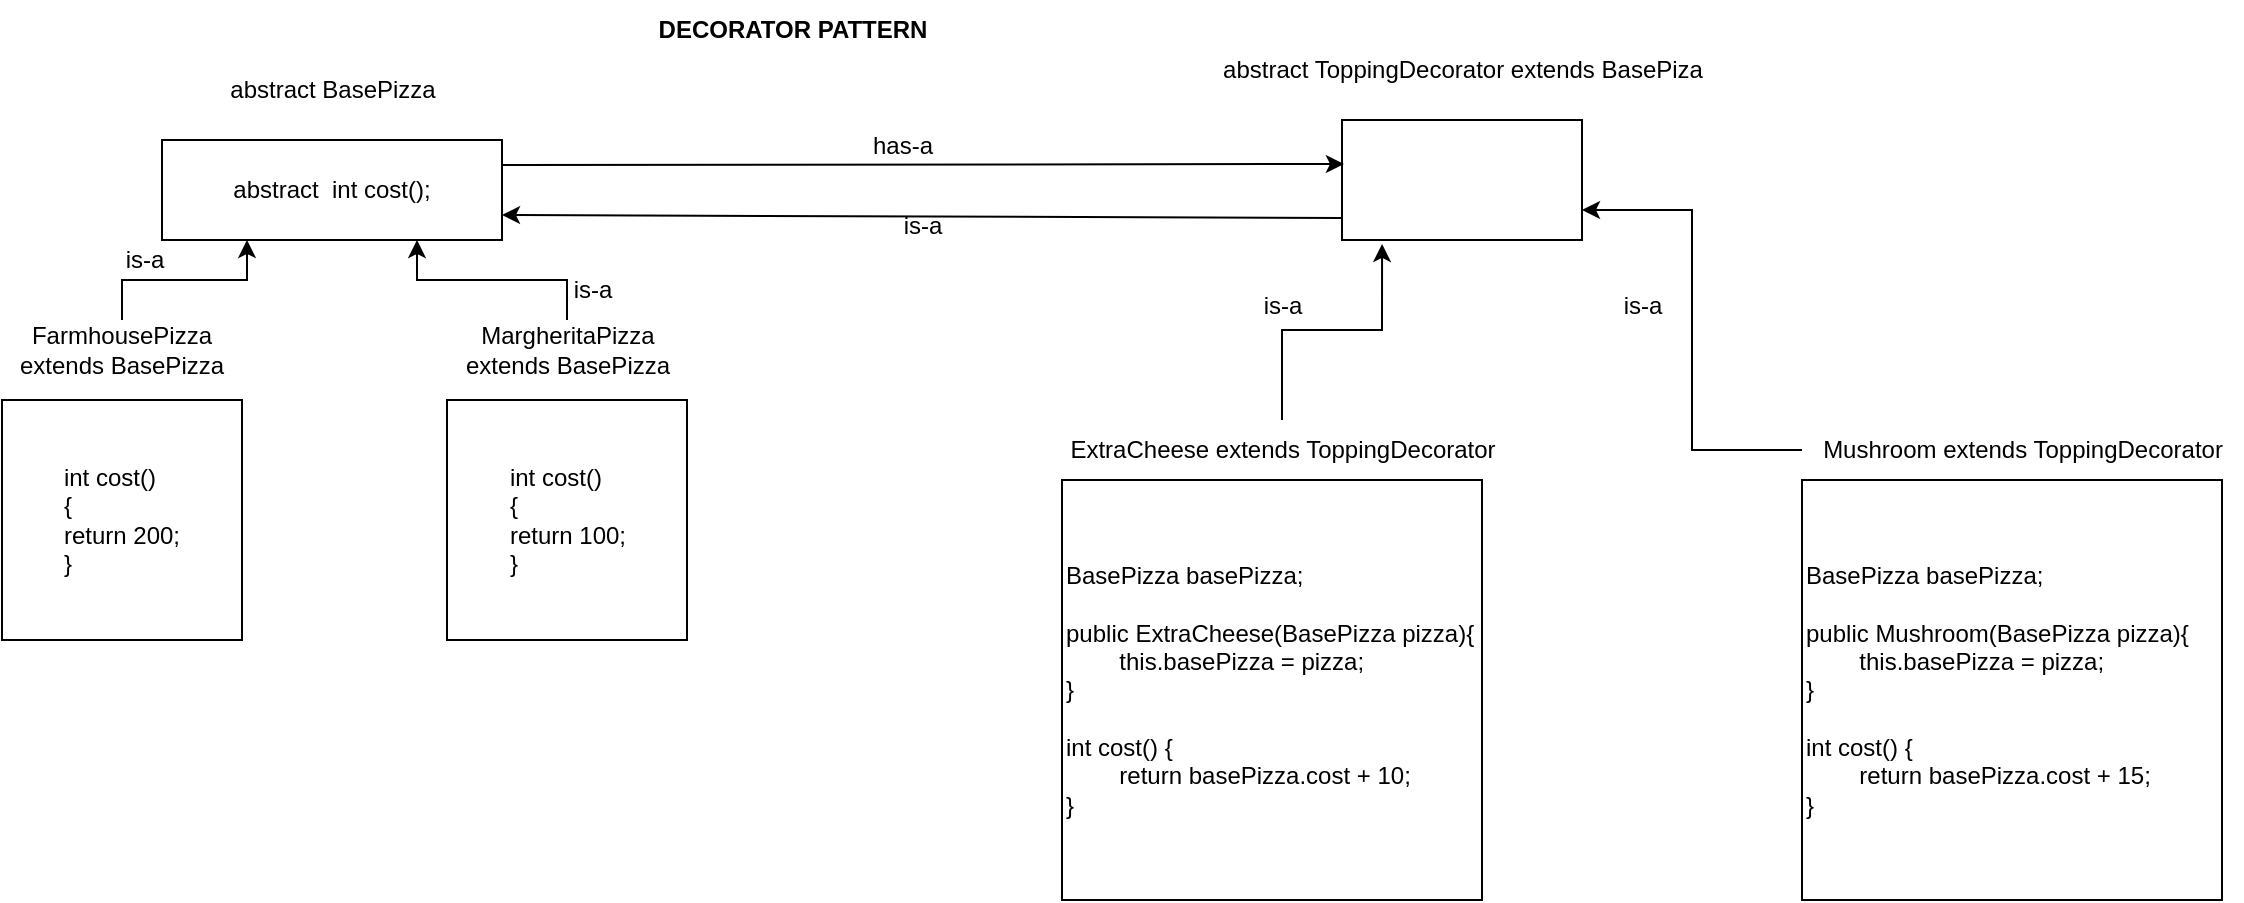 <mxfile version="23.1.5" type="device" pages="3">
  <diagram name="Page-1" id="O4F9U0Yyi7sgbIAs_vMU">
    <mxGraphModel dx="1046" dy="531" grid="1" gridSize="10" guides="1" tooltips="1" connect="1" arrows="1" fold="1" page="1" pageScale="1" pageWidth="4681" pageHeight="3300" math="0" shadow="0">
      <root>
        <mxCell id="0" />
        <mxCell id="1" parent="0" />
        <mxCell id="RqCOI-t8X3oeuVNKAJMU-1" value="abstract&amp;nbsp; int cost();" style="rounded=0;whiteSpace=wrap;html=1;" parent="1" vertex="1">
          <mxGeometry x="110" y="90" width="170" height="50" as="geometry" />
        </mxCell>
        <mxCell id="RqCOI-t8X3oeuVNKAJMU-2" value="abstract BasePizza" style="text;html=1;strokeColor=none;fillColor=none;align=center;verticalAlign=middle;whiteSpace=wrap;rounded=0;" parent="1" vertex="1">
          <mxGeometry x="137.5" y="50" width="115" height="30" as="geometry" />
        </mxCell>
        <mxCell id="RqCOI-t8X3oeuVNKAJMU-3" value="&lt;div style=&quot;text-align: left;&quot;&gt;&lt;span style=&quot;background-color: initial;&quot;&gt;int cost()&lt;/span&gt;&lt;/div&gt;&lt;div style=&quot;text-align: left;&quot;&gt;&lt;span style=&quot;background-color: initial;&quot;&gt;{&lt;/span&gt;&lt;/div&gt;&lt;div style=&quot;text-align: left;&quot;&gt;&lt;span style=&quot;background-color: initial;&quot;&gt;return 200;&lt;/span&gt;&lt;/div&gt;&lt;div style=&quot;text-align: left;&quot;&gt;&lt;span style=&quot;background-color: initial;&quot;&gt;}&lt;/span&gt;&lt;/div&gt;" style="whiteSpace=wrap;html=1;aspect=fixed;" parent="1" vertex="1">
          <mxGeometry x="30" y="220" width="120" height="120" as="geometry" />
        </mxCell>
        <mxCell id="RqCOI-t8X3oeuVNKAJMU-7" style="edgeStyle=orthogonalEdgeStyle;rounded=0;orthogonalLoop=1;jettySize=auto;html=1;entryX=0.25;entryY=1;entryDx=0;entryDy=0;" parent="1" source="RqCOI-t8X3oeuVNKAJMU-4" target="RqCOI-t8X3oeuVNKAJMU-1" edge="1">
          <mxGeometry relative="1" as="geometry" />
        </mxCell>
        <mxCell id="RqCOI-t8X3oeuVNKAJMU-4" value="FarmhousePizza&lt;br&gt;extends BasePizza" style="text;html=1;strokeColor=none;fillColor=none;align=center;verticalAlign=middle;whiteSpace=wrap;rounded=0;" parent="1" vertex="1">
          <mxGeometry x="30" y="180" width="120" height="30" as="geometry" />
        </mxCell>
        <mxCell id="RqCOI-t8X3oeuVNKAJMU-5" value="&lt;div style=&quot;text-align: left;&quot;&gt;&lt;span style=&quot;background-color: initial;&quot;&gt;int cost()&lt;/span&gt;&lt;/div&gt;&lt;div style=&quot;text-align: left;&quot;&gt;&lt;span style=&quot;background-color: initial;&quot;&gt;{&lt;/span&gt;&lt;/div&gt;&lt;div style=&quot;text-align: left;&quot;&gt;&lt;span style=&quot;background-color: initial;&quot;&gt;return 100;&lt;/span&gt;&lt;/div&gt;&lt;div style=&quot;text-align: left;&quot;&gt;&lt;span style=&quot;background-color: initial;&quot;&gt;}&lt;/span&gt;&lt;/div&gt;" style="whiteSpace=wrap;html=1;aspect=fixed;" parent="1" vertex="1">
          <mxGeometry x="252.5" y="220" width="120" height="120" as="geometry" />
        </mxCell>
        <mxCell id="RqCOI-t8X3oeuVNKAJMU-8" style="edgeStyle=orthogonalEdgeStyle;rounded=0;orthogonalLoop=1;jettySize=auto;html=1;entryX=0.75;entryY=1;entryDx=0;entryDy=0;" parent="1" source="RqCOI-t8X3oeuVNKAJMU-6" target="RqCOI-t8X3oeuVNKAJMU-1" edge="1">
          <mxGeometry relative="1" as="geometry" />
        </mxCell>
        <mxCell id="RqCOI-t8X3oeuVNKAJMU-6" value="MargheritaPizza&lt;br&gt;extends BasePizza" style="text;html=1;strokeColor=none;fillColor=none;align=center;verticalAlign=middle;whiteSpace=wrap;rounded=0;" parent="1" vertex="1">
          <mxGeometry x="252.5" y="180" width="120" height="30" as="geometry" />
        </mxCell>
        <mxCell id="RqCOI-t8X3oeuVNKAJMU-9" value="is-a" style="text;html=1;align=center;verticalAlign=middle;resizable=0;points=[];autosize=1;strokeColor=none;fillColor=none;" parent="1" vertex="1">
          <mxGeometry x="81" y="135" width="40" height="30" as="geometry" />
        </mxCell>
        <mxCell id="RqCOI-t8X3oeuVNKAJMU-10" value="is-a" style="text;html=1;align=center;verticalAlign=middle;resizable=0;points=[];autosize=1;strokeColor=none;fillColor=none;" parent="1" vertex="1">
          <mxGeometry x="305" y="150" width="40" height="30" as="geometry" />
        </mxCell>
        <mxCell id="RqCOI-t8X3oeuVNKAJMU-11" value="" style="rounded=0;whiteSpace=wrap;html=1;" parent="1" vertex="1">
          <mxGeometry x="700" y="80" width="120" height="60" as="geometry" />
        </mxCell>
        <mxCell id="RqCOI-t8X3oeuVNKAJMU-12" value="abstract ToppingDecorator extends BasePiza" style="text;html=1;align=center;verticalAlign=middle;resizable=0;points=[];autosize=1;strokeColor=none;fillColor=none;" parent="1" vertex="1">
          <mxGeometry x="630" y="40" width="260" height="30" as="geometry" />
        </mxCell>
        <mxCell id="RqCOI-t8X3oeuVNKAJMU-13" value="&lt;div style=&quot;&quot;&gt;BasePizza basePizza;&lt;/div&gt;&lt;div style=&quot;&quot;&gt;&lt;br&gt;&lt;/div&gt;&lt;div style=&quot;&quot;&gt;public ExtraCheese(BasePizza pizza){&lt;/div&gt;&lt;div style=&quot;&quot;&gt;&lt;span style=&quot;white-space: pre;&quot;&gt;&#x9;&lt;/span&gt;this.basePizza = pizza;&lt;br&gt;&lt;/div&gt;&lt;div style=&quot;&quot;&gt;}&lt;/div&gt;&lt;div style=&quot;&quot;&gt;&lt;br&gt;&lt;/div&gt;&lt;div style=&quot;&quot;&gt;int cost() {&lt;/div&gt;&lt;div style=&quot;&quot;&gt;&lt;span style=&quot;white-space: pre;&quot;&gt;&#x9;&lt;/span&gt;return basePizza.cost + 10;&lt;br&gt;&lt;/div&gt;&lt;div style=&quot;&quot;&gt;}&lt;/div&gt;" style="whiteSpace=wrap;html=1;aspect=fixed;align=left;" parent="1" vertex="1">
          <mxGeometry x="560" y="260" width="210" height="210" as="geometry" />
        </mxCell>
        <mxCell id="RqCOI-t8X3oeuVNKAJMU-14" value="ExtraCheese extends ToppingDecorator" style="text;html=1;align=center;verticalAlign=middle;resizable=0;points=[];autosize=1;strokeColor=none;fillColor=none;" parent="1" vertex="1">
          <mxGeometry x="550" y="230" width="240" height="30" as="geometry" />
        </mxCell>
        <mxCell id="RqCOI-t8X3oeuVNKAJMU-15" value="&lt;div style=&quot;&quot;&gt;BasePizza basePizza;&lt;/div&gt;&lt;div style=&quot;&quot;&gt;&lt;br&gt;&lt;/div&gt;&lt;div style=&quot;&quot;&gt;public Mushroom(BasePizza pizza){&lt;/div&gt;&lt;div style=&quot;&quot;&gt;&lt;span style=&quot;white-space: pre;&quot;&gt;&#x9;&lt;/span&gt;this.basePizza = pizza;&lt;br&gt;&lt;/div&gt;&lt;div style=&quot;&quot;&gt;}&lt;/div&gt;&lt;div style=&quot;&quot;&gt;&lt;br&gt;&lt;/div&gt;&lt;div style=&quot;&quot;&gt;int cost() {&lt;/div&gt;&lt;div style=&quot;&quot;&gt;&lt;span style=&quot;white-space: pre;&quot;&gt;&#x9;&lt;/span&gt;return basePizza.cost + 15;&lt;br&gt;&lt;/div&gt;&lt;div style=&quot;&quot;&gt;}&lt;/div&gt;" style="whiteSpace=wrap;html=1;aspect=fixed;align=left;" parent="1" vertex="1">
          <mxGeometry x="930" y="260" width="210" height="210" as="geometry" />
        </mxCell>
        <mxCell id="RqCOI-t8X3oeuVNKAJMU-23" style="edgeStyle=orthogonalEdgeStyle;rounded=0;orthogonalLoop=1;jettySize=auto;html=1;entryX=1;entryY=0.75;entryDx=0;entryDy=0;" parent="1" source="RqCOI-t8X3oeuVNKAJMU-16" target="RqCOI-t8X3oeuVNKAJMU-11" edge="1">
          <mxGeometry relative="1" as="geometry" />
        </mxCell>
        <mxCell id="RqCOI-t8X3oeuVNKAJMU-16" value="Mushroom extends ToppingDecorator" style="text;html=1;align=center;verticalAlign=middle;resizable=0;points=[];autosize=1;strokeColor=none;fillColor=none;" parent="1" vertex="1">
          <mxGeometry x="930" y="230" width="220" height="30" as="geometry" />
        </mxCell>
        <mxCell id="RqCOI-t8X3oeuVNKAJMU-17" value="" style="endArrow=classic;html=1;rounded=0;exitX=1;exitY=0.25;exitDx=0;exitDy=0;entryX=0.008;entryY=0.367;entryDx=0;entryDy=0;entryPerimeter=0;" parent="1" source="RqCOI-t8X3oeuVNKAJMU-1" target="RqCOI-t8X3oeuVNKAJMU-11" edge="1">
          <mxGeometry width="50" height="50" relative="1" as="geometry">
            <mxPoint x="470" y="150" as="sourcePoint" />
            <mxPoint x="520" y="100" as="targetPoint" />
          </mxGeometry>
        </mxCell>
        <mxCell id="RqCOI-t8X3oeuVNKAJMU-18" value="" style="endArrow=classic;html=1;rounded=0;exitX=0;exitY=0.75;exitDx=0;exitDy=0;entryX=1;entryY=0.75;entryDx=0;entryDy=0;" parent="1" target="RqCOI-t8X3oeuVNKAJMU-1" edge="1">
          <mxGeometry width="50" height="50" relative="1" as="geometry">
            <mxPoint x="700" y="129" as="sourcePoint" />
            <mxPoint x="282.04" y="126" as="targetPoint" />
          </mxGeometry>
        </mxCell>
        <mxCell id="RqCOI-t8X3oeuVNKAJMU-19" value="has-a" style="text;html=1;align=center;verticalAlign=middle;resizable=0;points=[];autosize=1;strokeColor=none;fillColor=none;" parent="1" vertex="1">
          <mxGeometry x="455" y="78" width="50" height="30" as="geometry" />
        </mxCell>
        <mxCell id="RqCOI-t8X3oeuVNKAJMU-20" value="is-a" style="text;html=1;align=center;verticalAlign=middle;resizable=0;points=[];autosize=1;strokeColor=none;fillColor=none;" parent="1" vertex="1">
          <mxGeometry x="470" y="118" width="40" height="30" as="geometry" />
        </mxCell>
        <mxCell id="RqCOI-t8X3oeuVNKAJMU-21" style="edgeStyle=orthogonalEdgeStyle;rounded=0;orthogonalLoop=1;jettySize=auto;html=1;entryX=0.167;entryY=1.033;entryDx=0;entryDy=0;entryPerimeter=0;" parent="1" source="RqCOI-t8X3oeuVNKAJMU-14" target="RqCOI-t8X3oeuVNKAJMU-11" edge="1">
          <mxGeometry relative="1" as="geometry" />
        </mxCell>
        <mxCell id="RqCOI-t8X3oeuVNKAJMU-22" value="is-a" style="text;html=1;align=center;verticalAlign=middle;resizable=0;points=[];autosize=1;strokeColor=none;fillColor=none;" parent="1" vertex="1">
          <mxGeometry x="650" y="158" width="40" height="30" as="geometry" />
        </mxCell>
        <mxCell id="RqCOI-t8X3oeuVNKAJMU-24" value="is-a" style="text;html=1;align=center;verticalAlign=middle;resizable=0;points=[];autosize=1;strokeColor=none;fillColor=none;" parent="1" vertex="1">
          <mxGeometry x="830" y="158" width="40" height="30" as="geometry" />
        </mxCell>
        <mxCell id="RqCOI-t8X3oeuVNKAJMU-25" value="&lt;b&gt;DECORATOR PATTERN&lt;/b&gt;" style="text;html=1;align=center;verticalAlign=middle;resizable=0;points=[];autosize=1;strokeColor=none;fillColor=none;" parent="1" vertex="1">
          <mxGeometry x="345" y="20" width="160" height="30" as="geometry" />
        </mxCell>
      </root>
    </mxGraphModel>
  </diagram>
  <diagram id="BYIwp3yhX8HTR1fs-TIQ" name="Decorator">
    <mxGraphModel dx="1465" dy="965" grid="1" gridSize="10" guides="1" tooltips="1" connect="1" arrows="1" fold="1" page="1" pageScale="1" pageWidth="4681" pageHeight="3300" math="0" shadow="0">
      <root>
        <mxCell id="0" />
        <mxCell id="1" parent="0" />
        <mxCell id="IM4TIep1K4hsq-yu1ENN-22" value="" style="whiteSpace=wrap;html=1;aspect=fixed;" parent="1" vertex="1">
          <mxGeometry x="380" y="520" width="140" height="140" as="geometry" />
        </mxCell>
        <mxCell id="IM4TIep1K4hsq-yu1ENN-1" value="Notifiier" style="swimlane;fontStyle=1;align=center;verticalAlign=top;childLayout=stackLayout;horizontal=1;startSize=26;horizontalStack=0;resizeParent=1;resizeParentMax=0;resizeLast=0;collapsible=1;marginBottom=0;whiteSpace=wrap;html=1;" parent="1" vertex="1">
          <mxGeometry x="120" y="140" width="160" height="86" as="geometry" />
        </mxCell>
        <mxCell id="IM4TIep1K4hsq-yu1ENN-2" value="..." style="text;strokeColor=none;fillColor=none;align=left;verticalAlign=top;spacingLeft=4;spacingRight=4;overflow=hidden;rotatable=0;points=[[0,0.5],[1,0.5]];portConstraint=eastwest;whiteSpace=wrap;html=1;" parent="IM4TIep1K4hsq-yu1ENN-1" vertex="1">
          <mxGeometry y="26" width="160" height="26" as="geometry" />
        </mxCell>
        <mxCell id="IM4TIep1K4hsq-yu1ENN-3" value="" style="line;strokeWidth=1;fillColor=none;align=left;verticalAlign=middle;spacingTop=-1;spacingLeft=3;spacingRight=3;rotatable=0;labelPosition=right;points=[];portConstraint=eastwest;strokeColor=inherit;" parent="IM4TIep1K4hsq-yu1ENN-1" vertex="1">
          <mxGeometry y="52" width="160" height="8" as="geometry" />
        </mxCell>
        <mxCell id="IM4TIep1K4hsq-yu1ENN-4" value="+ send()" style="text;strokeColor=none;fillColor=none;align=left;verticalAlign=top;spacingLeft=4;spacingRight=4;overflow=hidden;rotatable=0;points=[[0,0.5],[1,0.5]];portConstraint=eastwest;whiteSpace=wrap;html=1;" parent="IM4TIep1K4hsq-yu1ENN-1" vertex="1">
          <mxGeometry y="60" width="160" height="26" as="geometry" />
        </mxCell>
        <mxCell id="IM4TIep1K4hsq-yu1ENN-5" value="Application" style="swimlane;fontStyle=1;align=center;verticalAlign=top;childLayout=stackLayout;horizontal=1;startSize=26;horizontalStack=0;resizeParent=1;resizeParentMax=0;resizeLast=0;collapsible=1;marginBottom=0;whiteSpace=wrap;html=1;" parent="1" vertex="1">
          <mxGeometry x="440" y="140" width="160" height="86" as="geometry" />
        </mxCell>
        <mxCell id="IM4TIep1K4hsq-yu1ENN-6" value="- notifier: Notifier" style="text;strokeColor=none;fillColor=none;align=left;verticalAlign=top;spacingLeft=4;spacingRight=4;overflow=hidden;rotatable=0;points=[[0,0.5],[1,0.5]];portConstraint=eastwest;whiteSpace=wrap;html=1;" parent="IM4TIep1K4hsq-yu1ENN-5" vertex="1">
          <mxGeometry y="26" width="160" height="26" as="geometry" />
        </mxCell>
        <mxCell id="IM4TIep1K4hsq-yu1ENN-7" value="" style="line;strokeWidth=1;fillColor=none;align=left;verticalAlign=middle;spacingTop=-1;spacingLeft=3;spacingRight=3;rotatable=0;labelPosition=right;points=[];portConstraint=eastwest;strokeColor=inherit;" parent="IM4TIep1K4hsq-yu1ENN-5" vertex="1">
          <mxGeometry y="52" width="160" height="8" as="geometry" />
        </mxCell>
        <mxCell id="IM4TIep1K4hsq-yu1ENN-8" value="+ sendNotification()" style="text;strokeColor=none;fillColor=none;align=left;verticalAlign=top;spacingLeft=4;spacingRight=4;overflow=hidden;rotatable=0;points=[[0,0.5],[1,0.5]];portConstraint=eastwest;whiteSpace=wrap;html=1;" parent="IM4TIep1K4hsq-yu1ENN-5" vertex="1">
          <mxGeometry y="60" width="160" height="26" as="geometry" />
        </mxCell>
        <mxCell id="IM4TIep1K4hsq-yu1ENN-11" value="" style="endArrow=diamondThin;endFill=0;endSize=24;html=1;rounded=0;exitX=0;exitY=0.5;exitDx=0;exitDy=0;entryX=1;entryY=0.5;entryDx=0;entryDy=0;" parent="1" source="IM4TIep1K4hsq-yu1ENN-6" target="IM4TIep1K4hsq-yu1ENN-2" edge="1">
          <mxGeometry width="160" relative="1" as="geometry">
            <mxPoint x="330" y="110" as="sourcePoint" />
            <mxPoint x="490" y="110" as="targetPoint" />
          </mxGeometry>
        </mxCell>
        <mxCell id="IM4TIep1K4hsq-yu1ENN-12" value="Decorator Pattern" style="text;html=1;align=center;verticalAlign=middle;resizable=0;points=[];autosize=1;strokeColor=none;fillColor=none;" parent="1" vertex="1">
          <mxGeometry x="210" y="78" width="120" height="30" as="geometry" />
        </mxCell>
        <mxCell id="IM4TIep1K4hsq-yu1ENN-13" value="Notifier" style="rounded=1;whiteSpace=wrap;html=1;" parent="1" vertex="1">
          <mxGeometry x="320" y="290" width="120" height="40" as="geometry" />
        </mxCell>
        <mxCell id="IM4TIep1K4hsq-yu1ENN-14" value="SMS" style="rounded=1;whiteSpace=wrap;html=1;" parent="1" vertex="1">
          <mxGeometry x="170" y="400" width="120" height="40" as="geometry" />
        </mxCell>
        <mxCell id="IM4TIep1K4hsq-yu1ENN-18" style="edgeStyle=orthogonalEdgeStyle;rounded=0;orthogonalLoop=1;jettySize=auto;html=1;" parent="1" source="IM4TIep1K4hsq-yu1ENN-15" edge="1">
          <mxGeometry relative="1" as="geometry">
            <mxPoint x="380" y="330" as="targetPoint" />
          </mxGeometry>
        </mxCell>
        <mxCell id="IM4TIep1K4hsq-yu1ENN-15" value="Facebook" style="rounded=1;whiteSpace=wrap;html=1;" parent="1" vertex="1">
          <mxGeometry x="350" y="400" width="120" height="40" as="geometry" />
        </mxCell>
        <mxCell id="IM4TIep1K4hsq-yu1ENN-19" style="edgeStyle=orthogonalEdgeStyle;rounded=0;orthogonalLoop=1;jettySize=auto;html=1;exitX=0.5;exitY=0;exitDx=0;exitDy=0;entryX=0.5;entryY=1;entryDx=0;entryDy=0;" parent="1" source="IM4TIep1K4hsq-yu1ENN-16" target="IM4TIep1K4hsq-yu1ENN-13" edge="1">
          <mxGeometry relative="1" as="geometry" />
        </mxCell>
        <mxCell id="IM4TIep1K4hsq-yu1ENN-16" value="Slack" style="rounded=1;whiteSpace=wrap;html=1;" parent="1" vertex="1">
          <mxGeometry x="520" y="400" width="120" height="40" as="geometry" />
        </mxCell>
        <mxCell id="IM4TIep1K4hsq-yu1ENN-17" value="" style="endArrow=classic;html=1;rounded=0;exitX=0.417;exitY=0;exitDx=0;exitDy=0;exitPerimeter=0;" parent="1" source="IM4TIep1K4hsq-yu1ENN-14" edge="1">
          <mxGeometry width="50" height="50" relative="1" as="geometry">
            <mxPoint x="370" y="390" as="sourcePoint" />
            <mxPoint x="380" y="330" as="targetPoint" />
            <Array as="points">
              <mxPoint x="380" y="360" />
            </Array>
          </mxGeometry>
        </mxCell>
        <mxCell id="IM4TIep1K4hsq-yu1ENN-20" value="&amp;nbsp;Inherits (is-a)" style="text;html=1;align=center;verticalAlign=middle;resizable=0;points=[];autosize=1;strokeColor=none;fillColor=none;" parent="1" vertex="1">
          <mxGeometry x="380" y="338" width="100" height="30" as="geometry" />
        </mxCell>
        <mxCell id="IM4TIep1K4hsq-yu1ENN-21" value="Target" style="ellipse;whiteSpace=wrap;html=1;aspect=fixed;" parent="1" vertex="1">
          <mxGeometry x="390" y="530" width="80" height="80" as="geometry" />
        </mxCell>
        <mxCell id="IM4TIep1K4hsq-yu1ENN-23" value="wrapper" style="text;html=1;strokeColor=none;fillColor=none;align=center;verticalAlign=middle;whiteSpace=wrap;rounded=0;" parent="1" vertex="1">
          <mxGeometry x="430" y="620" width="60" height="30" as="geometry" />
        </mxCell>
        <mxCell id="IM4TIep1K4hsq-yu1ENN-26" value="" style="edgeStyle=orthogonalEdgeStyle;rounded=0;orthogonalLoop=1;jettySize=auto;html=1;exitX=0.5;exitY=0;exitDx=0;exitDy=0;entryX=0.5;entryY=1;entryDx=0;entryDy=0;" parent="1" source="IM4TIep1K4hsq-yu1ENN-25" target="IM4TIep1K4hsq-yu1ENN-24" edge="1">
          <mxGeometry relative="1" as="geometry" />
        </mxCell>
        <mxCell id="IM4TIep1K4hsq-yu1ENN-24" value="&amp;lt;&amp;lt;TargetInterface&amp;gt;&amp;gt;" style="swimlane;whiteSpace=wrap;html=1;" parent="1" vertex="1">
          <mxGeometry x="140" y="710" width="200" height="80" as="geometry" />
        </mxCell>
        <mxCell id="IM4TIep1K4hsq-yu1ENN-25" value="Target" style="swimlane;whiteSpace=wrap;html=1;" parent="1" vertex="1">
          <mxGeometry x="140" y="870" width="200" height="80" as="geometry" />
        </mxCell>
        <mxCell id="IM4TIep1K4hsq-yu1ENN-31" value="" style="edgeStyle=orthogonalEdgeStyle;rounded=0;orthogonalLoop=1;jettySize=auto;html=1;" parent="1" source="IM4TIep1K4hsq-yu1ENN-27" target="IM4TIep1K4hsq-yu1ENN-30" edge="1">
          <mxGeometry relative="1" as="geometry" />
        </mxCell>
        <mxCell id="IM4TIep1K4hsq-yu1ENN-27" value="&amp;lt;&amp;lt;WrapperInterface&amp;gt;&amp;gt;" style="swimlane;whiteSpace=wrap;html=1;" parent="1" vertex="1">
          <mxGeometry x="460" y="710" width="200" height="80" as="geometry" />
        </mxCell>
        <mxCell id="IM4TIep1K4hsq-yu1ENN-28" value="" style="edgeStyle=orthogonalEdgeStyle;rounded=0;orthogonalLoop=1;jettySize=auto;html=1;exitX=0;exitY=0.25;exitDx=0;exitDy=0;entryX=1;entryY=0.25;entryDx=0;entryDy=0;" parent="1" source="IM4TIep1K4hsq-yu1ENN-27" target="IM4TIep1K4hsq-yu1ENN-24" edge="1">
          <mxGeometry relative="1" as="geometry">
            <mxPoint x="250" y="880" as="sourcePoint" />
            <mxPoint x="250" y="800" as="targetPoint" />
          </mxGeometry>
        </mxCell>
        <mxCell id="IM4TIep1K4hsq-yu1ENN-29" value="" style="endArrow=diamondThin;endFill=0;endSize=24;html=1;rounded=0;entryX=0;entryY=0.5;entryDx=0;entryDy=0;exitX=1;exitY=0.5;exitDx=0;exitDy=0;" parent="1" source="IM4TIep1K4hsq-yu1ENN-24" target="IM4TIep1K4hsq-yu1ENN-27" edge="1">
          <mxGeometry width="160" relative="1" as="geometry">
            <mxPoint x="290" y="730" as="sourcePoint" />
            <mxPoint x="450" y="730" as="targetPoint" />
          </mxGeometry>
        </mxCell>
        <mxCell id="IM4TIep1K4hsq-yu1ENN-30" value="WrapperClass1" style="swimlane;whiteSpace=wrap;html=1;" parent="1" vertex="1">
          <mxGeometry x="460" y="870" width="200" height="80" as="geometry" />
        </mxCell>
        <mxCell id="IM4TIep1K4hsq-yu1ENN-32" value="Notifier" style="swimlane;fontStyle=1;align=center;verticalAlign=top;childLayout=stackLayout;horizontal=1;startSize=26;horizontalStack=0;resizeParent=1;resizeParentMax=0;resizeLast=0;collapsible=1;marginBottom=0;whiteSpace=wrap;html=1;" parent="1" vertex="1">
          <mxGeometry x="320" y="1150" width="160" height="86" as="geometry" />
        </mxCell>
        <mxCell id="IM4TIep1K4hsq-yu1ENN-33" value="..." style="text;strokeColor=none;fillColor=none;align=left;verticalAlign=top;spacingLeft=4;spacingRight=4;overflow=hidden;rotatable=0;points=[[0,0.5],[1,0.5]];portConstraint=eastwest;whiteSpace=wrap;html=1;" parent="IM4TIep1K4hsq-yu1ENN-32" vertex="1">
          <mxGeometry y="26" width="160" height="26" as="geometry" />
        </mxCell>
        <mxCell id="IM4TIep1K4hsq-yu1ENN-34" value="" style="line;strokeWidth=1;fillColor=none;align=left;verticalAlign=middle;spacingTop=-1;spacingLeft=3;spacingRight=3;rotatable=0;labelPosition=right;points=[];portConstraint=eastwest;strokeColor=inherit;" parent="IM4TIep1K4hsq-yu1ENN-32" vertex="1">
          <mxGeometry y="52" width="160" height="8" as="geometry" />
        </mxCell>
        <mxCell id="IM4TIep1K4hsq-yu1ENN-35" value="+ send()" style="text;strokeColor=none;fillColor=none;align=left;verticalAlign=top;spacingLeft=4;spacingRight=4;overflow=hidden;rotatable=0;points=[[0,0.5],[1,0.5]];portConstraint=eastwest;whiteSpace=wrap;html=1;" parent="IM4TIep1K4hsq-yu1ENN-32" vertex="1">
          <mxGeometry y="60" width="160" height="26" as="geometry" />
        </mxCell>
        <mxCell id="IM4TIep1K4hsq-yu1ENN-36" value="BaseDecorator" style="swimlane;fontStyle=1;align=center;verticalAlign=top;childLayout=stackLayout;horizontal=1;startSize=26;horizontalStack=0;resizeParent=1;resizeParentMax=0;resizeLast=0;collapsible=1;marginBottom=0;whiteSpace=wrap;html=1;" parent="1" vertex="1">
          <mxGeometry x="320" y="1280" width="160" height="86" as="geometry" />
        </mxCell>
        <mxCell id="IM4TIep1K4hsq-yu1ENN-37" value="- notifier: Notifier" style="text;strokeColor=none;fillColor=none;align=left;verticalAlign=top;spacingLeft=4;spacingRight=4;overflow=hidden;rotatable=0;points=[[0,0.5],[1,0.5]];portConstraint=eastwest;whiteSpace=wrap;html=1;" parent="IM4TIep1K4hsq-yu1ENN-36" vertex="1">
          <mxGeometry y="26" width="160" height="26" as="geometry" />
        </mxCell>
        <mxCell id="IM4TIep1K4hsq-yu1ENN-38" value="" style="line;strokeWidth=1;fillColor=none;align=left;verticalAlign=middle;spacingTop=-1;spacingLeft=3;spacingRight=3;rotatable=0;labelPosition=right;points=[];portConstraint=eastwest;strokeColor=inherit;" parent="IM4TIep1K4hsq-yu1ENN-36" vertex="1">
          <mxGeometry y="52" width="160" height="8" as="geometry" />
        </mxCell>
        <mxCell id="IM4TIep1K4hsq-yu1ENN-39" value="+ send()" style="text;strokeColor=none;fillColor=none;align=left;verticalAlign=top;spacingLeft=4;spacingRight=4;overflow=hidden;rotatable=0;points=[[0,0.5],[1,0.5]];portConstraint=eastwest;whiteSpace=wrap;html=1;" parent="IM4TIep1K4hsq-yu1ENN-36" vertex="1">
          <mxGeometry y="60" width="160" height="26" as="geometry" />
        </mxCell>
        <mxCell id="IM4TIep1K4hsq-yu1ENN-40" value="" style="endArrow=classic;html=1;rounded=0;entryX=0.494;entryY=0.977;entryDx=0;entryDy=0;entryPerimeter=0;" parent="1" target="IM4TIep1K4hsq-yu1ENN-35" edge="1">
          <mxGeometry width="50" height="50" relative="1" as="geometry">
            <mxPoint x="400" y="1280" as="sourcePoint" />
            <mxPoint x="390" y="1240" as="targetPoint" />
          </mxGeometry>
        </mxCell>
        <mxCell id="IM4TIep1K4hsq-yu1ENN-41" value="" style="endArrow=diamondThin;endFill=0;endSize=24;html=1;rounded=0;entryX=1.015;entryY=0.846;entryDx=0;entryDy=0;entryPerimeter=0;exitX=1.015;exitY=0.923;exitDx=0;exitDy=0;exitPerimeter=0;" parent="1" source="IM4TIep1K4hsq-yu1ENN-37" target="IM4TIep1K4hsq-yu1ENN-33" edge="1">
          <mxGeometry width="160" relative="1" as="geometry">
            <mxPoint x="320" y="1190" as="sourcePoint" />
            <mxPoint x="480" y="1190" as="targetPoint" />
            <Array as="points">
              <mxPoint x="570" y="1330" />
              <mxPoint x="570" y="1200" />
            </Array>
          </mxGeometry>
        </mxCell>
        <mxCell id="IM4TIep1K4hsq-yu1ENN-46" value="SMS" style="swimlane;fontStyle=1;align=center;verticalAlign=top;childLayout=stackLayout;horizontal=1;startSize=26;horizontalStack=0;resizeParent=1;resizeParentMax=0;resizeLast=0;collapsible=1;marginBottom=0;whiteSpace=wrap;html=1;" parent="1" vertex="1">
          <mxGeometry x="170" y="1430" width="160" height="86" as="geometry" />
        </mxCell>
        <mxCell id="IM4TIep1K4hsq-yu1ENN-47" value="..." style="text;strokeColor=none;fillColor=none;align=left;verticalAlign=top;spacingLeft=4;spacingRight=4;overflow=hidden;rotatable=0;points=[[0,0.5],[1,0.5]];portConstraint=eastwest;whiteSpace=wrap;html=1;" parent="IM4TIep1K4hsq-yu1ENN-46" vertex="1">
          <mxGeometry y="26" width="160" height="26" as="geometry" />
        </mxCell>
        <mxCell id="IM4TIep1K4hsq-yu1ENN-48" value="" style="line;strokeWidth=1;fillColor=none;align=left;verticalAlign=middle;spacingTop=-1;spacingLeft=3;spacingRight=3;rotatable=0;labelPosition=right;points=[];portConstraint=eastwest;strokeColor=inherit;" parent="IM4TIep1K4hsq-yu1ENN-46" vertex="1">
          <mxGeometry y="52" width="160" height="8" as="geometry" />
        </mxCell>
        <mxCell id="IM4TIep1K4hsq-yu1ENN-49" value="+ send()" style="text;strokeColor=none;fillColor=none;align=left;verticalAlign=top;spacingLeft=4;spacingRight=4;overflow=hidden;rotatable=0;points=[[0,0.5],[1,0.5]];portConstraint=eastwest;whiteSpace=wrap;html=1;" parent="IM4TIep1K4hsq-yu1ENN-46" vertex="1">
          <mxGeometry y="60" width="160" height="26" as="geometry" />
        </mxCell>
        <mxCell id="IM4TIep1K4hsq-yu1ENN-50" value="Facebook" style="swimlane;fontStyle=1;align=center;verticalAlign=top;childLayout=stackLayout;horizontal=1;startSize=26;horizontalStack=0;resizeParent=1;resizeParentMax=0;resizeLast=0;collapsible=1;marginBottom=0;whiteSpace=wrap;html=1;" parent="1" vertex="1">
          <mxGeometry x="400" y="1430" width="160" height="86" as="geometry" />
        </mxCell>
        <mxCell id="IM4TIep1K4hsq-yu1ENN-51" value="..." style="text;strokeColor=none;fillColor=none;align=left;verticalAlign=top;spacingLeft=4;spacingRight=4;overflow=hidden;rotatable=0;points=[[0,0.5],[1,0.5]];portConstraint=eastwest;whiteSpace=wrap;html=1;" parent="IM4TIep1K4hsq-yu1ENN-50" vertex="1">
          <mxGeometry y="26" width="160" height="26" as="geometry" />
        </mxCell>
        <mxCell id="IM4TIep1K4hsq-yu1ENN-52" value="" style="line;strokeWidth=1;fillColor=none;align=left;verticalAlign=middle;spacingTop=-1;spacingLeft=3;spacingRight=3;rotatable=0;labelPosition=right;points=[];portConstraint=eastwest;strokeColor=inherit;" parent="IM4TIep1K4hsq-yu1ENN-50" vertex="1">
          <mxGeometry y="52" width="160" height="8" as="geometry" />
        </mxCell>
        <mxCell id="IM4TIep1K4hsq-yu1ENN-53" value="+ send()" style="text;strokeColor=none;fillColor=none;align=left;verticalAlign=top;spacingLeft=4;spacingRight=4;overflow=hidden;rotatable=0;points=[[0,0.5],[1,0.5]];portConstraint=eastwest;whiteSpace=wrap;html=1;" parent="IM4TIep1K4hsq-yu1ENN-50" vertex="1">
          <mxGeometry y="60" width="160" height="26" as="geometry" />
        </mxCell>
        <mxCell id="IM4TIep1K4hsq-yu1ENN-54" value="Slack" style="swimlane;fontStyle=1;align=center;verticalAlign=top;childLayout=stackLayout;horizontal=1;startSize=26;horizontalStack=0;resizeParent=1;resizeParentMax=0;resizeLast=0;collapsible=1;marginBottom=0;whiteSpace=wrap;html=1;" parent="1" vertex="1">
          <mxGeometry x="600" y="1430" width="160" height="86" as="geometry" />
        </mxCell>
        <mxCell id="IM4TIep1K4hsq-yu1ENN-55" value="..." style="text;strokeColor=none;fillColor=none;align=left;verticalAlign=top;spacingLeft=4;spacingRight=4;overflow=hidden;rotatable=0;points=[[0,0.5],[1,0.5]];portConstraint=eastwest;whiteSpace=wrap;html=1;" parent="IM4TIep1K4hsq-yu1ENN-54" vertex="1">
          <mxGeometry y="26" width="160" height="26" as="geometry" />
        </mxCell>
        <mxCell id="IM4TIep1K4hsq-yu1ENN-56" value="" style="line;strokeWidth=1;fillColor=none;align=left;verticalAlign=middle;spacingTop=-1;spacingLeft=3;spacingRight=3;rotatable=0;labelPosition=right;points=[];portConstraint=eastwest;strokeColor=inherit;" parent="IM4TIep1K4hsq-yu1ENN-54" vertex="1">
          <mxGeometry y="52" width="160" height="8" as="geometry" />
        </mxCell>
        <mxCell id="IM4TIep1K4hsq-yu1ENN-57" value="+ send()" style="text;strokeColor=none;fillColor=none;align=left;verticalAlign=top;spacingLeft=4;spacingRight=4;overflow=hidden;rotatable=0;points=[[0,0.5],[1,0.5]];portConstraint=eastwest;whiteSpace=wrap;html=1;" parent="IM4TIep1K4hsq-yu1ENN-54" vertex="1">
          <mxGeometry y="60" width="160" height="26" as="geometry" />
        </mxCell>
        <mxCell id="IM4TIep1K4hsq-yu1ENN-58" style="edgeStyle=orthogonalEdgeStyle;rounded=0;orthogonalLoop=1;jettySize=auto;html=1;entryX=0.515;entryY=1.094;entryDx=0;entryDy=0;entryPerimeter=0;" parent="1" source="IM4TIep1K4hsq-yu1ENN-46" target="IM4TIep1K4hsq-yu1ENN-39" edge="1">
          <mxGeometry relative="1" as="geometry">
            <Array as="points">
              <mxPoint x="250" y="1400" />
              <mxPoint x="402" y="1400" />
            </Array>
          </mxGeometry>
        </mxCell>
        <mxCell id="IM4TIep1K4hsq-yu1ENN-59" style="edgeStyle=orthogonalEdgeStyle;rounded=0;orthogonalLoop=1;jettySize=auto;html=1;entryX=0.505;entryY=1.094;entryDx=0;entryDy=0;entryPerimeter=0;" parent="1" edge="1">
          <mxGeometry relative="1" as="geometry">
            <mxPoint x="481.957" y="1430" as="sourcePoint" />
            <mxPoint x="402.8" y="1368.444" as="targetPoint" />
            <Array as="points">
              <mxPoint x="482" y="1400" />
              <mxPoint x="403" y="1400" />
            </Array>
          </mxGeometry>
        </mxCell>
        <mxCell id="IM4TIep1K4hsq-yu1ENN-60" style="edgeStyle=orthogonalEdgeStyle;rounded=0;orthogonalLoop=1;jettySize=auto;html=1;entryX=0.499;entryY=1.06;entryDx=0;entryDy=0;entryPerimeter=0;" parent="1" edge="1">
          <mxGeometry relative="1" as="geometry">
            <mxPoint x="682.957" y="1430" as="sourcePoint" />
            <mxPoint x="402.84" y="1367.56" as="targetPoint" />
            <Array as="points">
              <mxPoint x="683" y="1400" />
              <mxPoint x="403" y="1400" />
            </Array>
          </mxGeometry>
        </mxCell>
        <mxCell id="IM4TIep1K4hsq-yu1ENN-61" value="&amp;lt;&amp;lt;component&amp;gt;&amp;gt;" style="swimlane;fontStyle=1;align=center;verticalAlign=top;childLayout=stackLayout;horizontal=1;startSize=26;horizontalStack=0;resizeParent=1;resizeParentMax=0;resizeLast=0;collapsible=1;marginBottom=0;whiteSpace=wrap;html=1;" parent="1" vertex="1">
          <mxGeometry x="290" y="1650" width="160" height="86" as="geometry" />
        </mxCell>
        <mxCell id="IM4TIep1K4hsq-yu1ENN-62" value="..." style="text;strokeColor=none;fillColor=none;align=left;verticalAlign=top;spacingLeft=4;spacingRight=4;overflow=hidden;rotatable=0;points=[[0,0.5],[1,0.5]];portConstraint=eastwest;whiteSpace=wrap;html=1;" parent="IM4TIep1K4hsq-yu1ENN-61" vertex="1">
          <mxGeometry y="26" width="160" height="26" as="geometry" />
        </mxCell>
        <mxCell id="IM4TIep1K4hsq-yu1ENN-63" value="" style="line;strokeWidth=1;fillColor=none;align=left;verticalAlign=middle;spacingTop=-1;spacingLeft=3;spacingRight=3;rotatable=0;labelPosition=right;points=[];portConstraint=eastwest;strokeColor=inherit;" parent="IM4TIep1K4hsq-yu1ENN-61" vertex="1">
          <mxGeometry y="52" width="160" height="8" as="geometry" />
        </mxCell>
        <mxCell id="IM4TIep1K4hsq-yu1ENN-64" value="+ some_action()" style="text;strokeColor=none;fillColor=none;align=left;verticalAlign=top;spacingLeft=4;spacingRight=4;overflow=hidden;rotatable=0;points=[[0,0.5],[1,0.5]];portConstraint=eastwest;whiteSpace=wrap;html=1;" parent="IM4TIep1K4hsq-yu1ENN-61" vertex="1">
          <mxGeometry y="60" width="160" height="26" as="geometry" />
        </mxCell>
        <mxCell id="IM4TIep1K4hsq-yu1ENN-69" style="edgeStyle=orthogonalEdgeStyle;rounded=0;orthogonalLoop=1;jettySize=auto;html=1;" parent="1" source="IM4TIep1K4hsq-yu1ENN-65" edge="1">
          <mxGeometry relative="1" as="geometry">
            <mxPoint x="370" y="1740" as="targetPoint" />
          </mxGeometry>
        </mxCell>
        <mxCell id="IM4TIep1K4hsq-yu1ENN-65" value="ConcreteComponent" style="swimlane;fontStyle=1;align=center;verticalAlign=top;childLayout=stackLayout;horizontal=1;startSize=26;horizontalStack=0;resizeParent=1;resizeParentMax=0;resizeLast=0;collapsible=1;marginBottom=0;whiteSpace=wrap;html=1;" parent="1" vertex="1">
          <mxGeometry x="290" y="1780" width="160" height="86" as="geometry" />
        </mxCell>
        <mxCell id="IM4TIep1K4hsq-yu1ENN-66" value="..." style="text;strokeColor=none;fillColor=none;align=left;verticalAlign=top;spacingLeft=4;spacingRight=4;overflow=hidden;rotatable=0;points=[[0,0.5],[1,0.5]];portConstraint=eastwest;whiteSpace=wrap;html=1;" parent="IM4TIep1K4hsq-yu1ENN-65" vertex="1">
          <mxGeometry y="26" width="160" height="26" as="geometry" />
        </mxCell>
        <mxCell id="IM4TIep1K4hsq-yu1ENN-67" value="" style="line;strokeWidth=1;fillColor=none;align=left;verticalAlign=middle;spacingTop=-1;spacingLeft=3;spacingRight=3;rotatable=0;labelPosition=right;points=[];portConstraint=eastwest;strokeColor=inherit;" parent="IM4TIep1K4hsq-yu1ENN-65" vertex="1">
          <mxGeometry y="52" width="160" height="8" as="geometry" />
        </mxCell>
        <mxCell id="IM4TIep1K4hsq-yu1ENN-68" value="+ some_action()" style="text;strokeColor=none;fillColor=none;align=left;verticalAlign=top;spacingLeft=4;spacingRight=4;overflow=hidden;rotatable=0;points=[[0,0.5],[1,0.5]];portConstraint=eastwest;whiteSpace=wrap;html=1;" parent="IM4TIep1K4hsq-yu1ENN-65" vertex="1">
          <mxGeometry y="60" width="160" height="26" as="geometry" />
        </mxCell>
        <mxCell id="IM4TIep1K4hsq-yu1ENN-70" value="&amp;lt;&amp;lt;BaseDecorator&amp;gt;&amp;gt;" style="swimlane;fontStyle=1;align=center;verticalAlign=top;childLayout=stackLayout;horizontal=1;startSize=26;horizontalStack=0;resizeParent=1;resizeParentMax=0;resizeLast=0;collapsible=1;marginBottom=0;whiteSpace=wrap;html=1;" parent="1" vertex="1">
          <mxGeometry x="520" y="1780" width="190" height="110" as="geometry" />
        </mxCell>
        <mxCell id="IM4TIep1K4hsq-yu1ENN-71" value="- wrappee: Component" style="text;strokeColor=none;fillColor=none;align=left;verticalAlign=top;spacingLeft=4;spacingRight=4;overflow=hidden;rotatable=0;points=[[0,0.5],[1,0.5]];portConstraint=eastwest;whiteSpace=wrap;html=1;" parent="IM4TIep1K4hsq-yu1ENN-70" vertex="1">
          <mxGeometry y="26" width="190" height="26" as="geometry" />
        </mxCell>
        <mxCell id="IM4TIep1K4hsq-yu1ENN-72" value="" style="line;strokeWidth=1;fillColor=none;align=left;verticalAlign=middle;spacingTop=-1;spacingLeft=3;spacingRight=3;rotatable=0;labelPosition=right;points=[];portConstraint=eastwest;strokeColor=inherit;" parent="IM4TIep1K4hsq-yu1ENN-70" vertex="1">
          <mxGeometry y="52" width="190" height="8" as="geometry" />
        </mxCell>
        <mxCell id="IM4TIep1K4hsq-yu1ENN-73" value="+ BaseDecorator(c: Component)&lt;br&gt;+ some_action()" style="text;strokeColor=none;fillColor=none;align=left;verticalAlign=top;spacingLeft=4;spacingRight=4;overflow=hidden;rotatable=0;points=[[0,0.5],[1,0.5]];portConstraint=eastwest;whiteSpace=wrap;html=1;" parent="IM4TIep1K4hsq-yu1ENN-70" vertex="1">
          <mxGeometry y="60" width="190" height="50" as="geometry" />
        </mxCell>
        <mxCell id="IM4TIep1K4hsq-yu1ENN-74" style="edgeStyle=orthogonalEdgeStyle;rounded=0;orthogonalLoop=1;jettySize=auto;html=1;entryX=1.024;entryY=0.88;entryDx=0;entryDy=0;entryPerimeter=0;" parent="1" source="IM4TIep1K4hsq-yu1ENN-70" target="IM4TIep1K4hsq-yu1ENN-62" edge="1">
          <mxGeometry relative="1" as="geometry" />
        </mxCell>
        <mxCell id="IM4TIep1K4hsq-yu1ENN-75" value="" style="endArrow=diamondThin;endFill=0;endSize=24;html=1;rounded=0;entryX=1;entryY=0;entryDx=0;entryDy=0;exitX=1;exitY=0;exitDx=0;exitDy=0;" parent="1" source="IM4TIep1K4hsq-yu1ENN-70" target="IM4TIep1K4hsq-yu1ENN-61" edge="1">
          <mxGeometry width="160" relative="1" as="geometry">
            <mxPoint x="450" y="1780" as="sourcePoint" />
            <mxPoint x="610" y="1780" as="targetPoint" />
            <Array as="points">
              <mxPoint x="710" y="1650" />
            </Array>
          </mxGeometry>
        </mxCell>
        <mxCell id="IM4TIep1K4hsq-yu1ENN-80" value="" style="edgeStyle=orthogonalEdgeStyle;rounded=0;orthogonalLoop=1;jettySize=auto;html=1;" parent="1" source="IM4TIep1K4hsq-yu1ENN-76" target="IM4TIep1K4hsq-yu1ENN-73" edge="1">
          <mxGeometry relative="1" as="geometry" />
        </mxCell>
        <mxCell id="IM4TIep1K4hsq-yu1ENN-76" value="ConcreteDecorator" style="swimlane;fontStyle=1;align=center;verticalAlign=top;childLayout=stackLayout;horizontal=1;startSize=26;horizontalStack=0;resizeParent=1;resizeParentMax=0;resizeLast=0;collapsible=1;marginBottom=0;whiteSpace=wrap;html=1;" parent="1" vertex="1">
          <mxGeometry x="470" y="1920" width="160" height="100" as="geometry" />
        </mxCell>
        <mxCell id="IM4TIep1K4hsq-yu1ENN-77" value="..." style="text;strokeColor=none;fillColor=none;align=left;verticalAlign=top;spacingLeft=4;spacingRight=4;overflow=hidden;rotatable=0;points=[[0,0.5],[1,0.5]];portConstraint=eastwest;whiteSpace=wrap;html=1;" parent="IM4TIep1K4hsq-yu1ENN-76" vertex="1">
          <mxGeometry y="26" width="160" height="26" as="geometry" />
        </mxCell>
        <mxCell id="IM4TIep1K4hsq-yu1ENN-78" value="" style="line;strokeWidth=1;fillColor=none;align=left;verticalAlign=middle;spacingTop=-1;spacingLeft=3;spacingRight=3;rotatable=0;labelPosition=right;points=[];portConstraint=eastwest;strokeColor=inherit;" parent="IM4TIep1K4hsq-yu1ENN-76" vertex="1">
          <mxGeometry y="52" width="160" height="8" as="geometry" />
        </mxCell>
        <mxCell id="IM4TIep1K4hsq-yu1ENN-79" value="+ some_action()&lt;br&gt;+ extra()" style="text;strokeColor=none;fillColor=none;align=left;verticalAlign=top;spacingLeft=4;spacingRight=4;overflow=hidden;rotatable=0;points=[[0,0.5],[1,0.5]];portConstraint=eastwest;whiteSpace=wrap;html=1;" parent="IM4TIep1K4hsq-yu1ENN-76" vertex="1">
          <mxGeometry y="60" width="160" height="40" as="geometry" />
        </mxCell>
        <mxCell id="IM4TIep1K4hsq-yu1ENN-81" value="Client" style="rounded=1;whiteSpace=wrap;html=1;" parent="1" vertex="1">
          <mxGeometry x="310" y="1560" width="120" height="40" as="geometry" />
        </mxCell>
        <mxCell id="IM4TIep1K4hsq-yu1ENN-82" value="" style="endArrow=none;html=1;rounded=0;entryX=0.5;entryY=1;entryDx=0;entryDy=0;exitX=0.5;exitY=0;exitDx=0;exitDy=0;" parent="1" source="IM4TIep1K4hsq-yu1ENN-61" target="IM4TIep1K4hsq-yu1ENN-81" edge="1">
          <mxGeometry width="50" height="50" relative="1" as="geometry">
            <mxPoint x="500" y="1800" as="sourcePoint" />
            <mxPoint x="550" y="1750" as="targetPoint" />
          </mxGeometry>
        </mxCell>
      </root>
    </mxGraphModel>
  </diagram>
  <diagram id="NNClxao9Vto0ucYtd-XY" name="Proxy">
    <mxGraphModel dx="1046" dy="531" grid="1" gridSize="10" guides="1" tooltips="1" connect="1" arrows="1" fold="1" page="1" pageScale="1" pageWidth="4681" pageHeight="3300" math="0" shadow="0">
      <root>
        <mxCell id="0" />
        <mxCell id="1" parent="0" />
        <mxCell id="3USreQd8vCP4ivT73Nro-1" value="&amp;lt;&amp;lt;ServiceInterface&amp;gt;&amp;gt;" style="swimlane;fontStyle=1;align=center;verticalAlign=top;childLayout=stackLayout;horizontal=1;startSize=26;horizontalStack=0;resizeParent=1;resizeParentMax=0;resizeLast=0;collapsible=1;marginBottom=0;whiteSpace=wrap;html=1;" parent="1" vertex="1">
          <mxGeometry x="260" y="80" width="160" height="86" as="geometry" />
        </mxCell>
        <mxCell id="3USreQd8vCP4ivT73Nro-2" value="..." style="text;strokeColor=none;fillColor=none;align=left;verticalAlign=top;spacingLeft=4;spacingRight=4;overflow=hidden;rotatable=0;points=[[0,0.5],[1,0.5]];portConstraint=eastwest;whiteSpace=wrap;html=1;" parent="3USreQd8vCP4ivT73Nro-1" vertex="1">
          <mxGeometry y="26" width="160" height="26" as="geometry" />
        </mxCell>
        <mxCell id="3USreQd8vCP4ivT73Nro-3" value="" style="line;strokeWidth=1;fillColor=none;align=left;verticalAlign=middle;spacingTop=-1;spacingLeft=3;spacingRight=3;rotatable=0;labelPosition=right;points=[];portConstraint=eastwest;strokeColor=inherit;" parent="3USreQd8vCP4ivT73Nro-1" vertex="1">
          <mxGeometry y="52" width="160" height="8" as="geometry" />
        </mxCell>
        <mxCell id="3USreQd8vCP4ivT73Nro-4" value="+ method(type): type" style="text;strokeColor=none;fillColor=none;align=left;verticalAlign=top;spacingLeft=4;spacingRight=4;overflow=hidden;rotatable=0;points=[[0,0.5],[1,0.5]];portConstraint=eastwest;whiteSpace=wrap;html=1;" parent="3USreQd8vCP4ivT73Nro-1" vertex="1">
          <mxGeometry y="60" width="160" height="26" as="geometry" />
        </mxCell>
        <mxCell id="3USreQd8vCP4ivT73Nro-15" style="edgeStyle=orthogonalEdgeStyle;rounded=0;orthogonalLoop=1;jettySize=auto;html=1;" parent="1" edge="1">
          <mxGeometry relative="1" as="geometry">
            <mxPoint x="339" y="166" as="targetPoint" />
            <mxPoint x="449" y="269" as="sourcePoint" />
            <Array as="points">
              <mxPoint x="449" y="270" />
              <mxPoint x="340" y="270" />
            </Array>
          </mxGeometry>
        </mxCell>
        <mxCell id="3USreQd8vCP4ivT73Nro-5" value="Service" style="swimlane;fontStyle=1;align=center;verticalAlign=top;childLayout=stackLayout;horizontal=1;startSize=26;horizontalStack=0;resizeParent=1;resizeParentMax=0;resizeLast=0;collapsible=1;marginBottom=0;whiteSpace=wrap;html=1;" parent="1" vertex="1">
          <mxGeometry x="450" y="230" width="160" height="86" as="geometry" />
        </mxCell>
        <mxCell id="3USreQd8vCP4ivT73Nro-6" value="..." style="text;strokeColor=none;fillColor=none;align=left;verticalAlign=top;spacingLeft=4;spacingRight=4;overflow=hidden;rotatable=0;points=[[0,0.5],[1,0.5]];portConstraint=eastwest;whiteSpace=wrap;html=1;" parent="3USreQd8vCP4ivT73Nro-5" vertex="1">
          <mxGeometry y="26" width="160" height="26" as="geometry" />
        </mxCell>
        <mxCell id="3USreQd8vCP4ivT73Nro-7" value="" style="line;strokeWidth=1;fillColor=none;align=left;verticalAlign=middle;spacingTop=-1;spacingLeft=3;spacingRight=3;rotatable=0;labelPosition=right;points=[];portConstraint=eastwest;strokeColor=inherit;" parent="3USreQd8vCP4ivT73Nro-5" vertex="1">
          <mxGeometry y="52" width="160" height="8" as="geometry" />
        </mxCell>
        <mxCell id="3USreQd8vCP4ivT73Nro-8" value="+ method(type): type" style="text;strokeColor=none;fillColor=none;align=left;verticalAlign=top;spacingLeft=4;spacingRight=4;overflow=hidden;rotatable=0;points=[[0,0.5],[1,0.5]];portConstraint=eastwest;whiteSpace=wrap;html=1;" parent="3USreQd8vCP4ivT73Nro-5" vertex="1">
          <mxGeometry y="60" width="160" height="26" as="geometry" />
        </mxCell>
        <mxCell id="3USreQd8vCP4ivT73Nro-9" value="ProxyService" style="swimlane;fontStyle=1;align=center;verticalAlign=top;childLayout=stackLayout;horizontal=1;startSize=26;horizontalStack=0;resizeParent=1;resizeParentMax=0;resizeLast=0;collapsible=1;marginBottom=0;whiteSpace=wrap;html=1;" parent="1" vertex="1">
          <mxGeometry x="130" y="230" width="160" height="100" as="geometry" />
        </mxCell>
        <mxCell id="3USreQd8vCP4ivT73Nro-10" value="- service: Service" style="text;strokeColor=none;fillColor=none;align=left;verticalAlign=top;spacingLeft=4;spacingRight=4;overflow=hidden;rotatable=0;points=[[0,0.5],[1,0.5]];portConstraint=eastwest;whiteSpace=wrap;html=1;" parent="3USreQd8vCP4ivT73Nro-9" vertex="1">
          <mxGeometry y="26" width="160" height="26" as="geometry" />
        </mxCell>
        <mxCell id="3USreQd8vCP4ivT73Nro-11" value="" style="line;strokeWidth=1;fillColor=none;align=left;verticalAlign=middle;spacingTop=-1;spacingLeft=3;spacingRight=3;rotatable=0;labelPosition=right;points=[];portConstraint=eastwest;strokeColor=inherit;" parent="3USreQd8vCP4ivT73Nro-9" vertex="1">
          <mxGeometry y="52" width="160" height="8" as="geometry" />
        </mxCell>
        <mxCell id="3USreQd8vCP4ivT73Nro-12" value="+ method(type): type&lt;br&gt;+ extraMethod()" style="text;strokeColor=none;fillColor=none;align=left;verticalAlign=top;spacingLeft=4;spacingRight=4;overflow=hidden;rotatable=0;points=[[0,0.5],[1,0.5]];portConstraint=eastwest;whiteSpace=wrap;html=1;" parent="3USreQd8vCP4ivT73Nro-9" vertex="1">
          <mxGeometry y="60" width="160" height="40" as="geometry" />
        </mxCell>
        <mxCell id="3USreQd8vCP4ivT73Nro-17" style="edgeStyle=orthogonalEdgeStyle;rounded=0;orthogonalLoop=1;jettySize=auto;html=1;exitX=1;exitY=0.25;exitDx=0;exitDy=0;" parent="1" source="3USreQd8vCP4ivT73Nro-13" target="3USreQd8vCP4ivT73Nro-2" edge="1">
          <mxGeometry relative="1" as="geometry" />
        </mxCell>
        <mxCell id="3USreQd8vCP4ivT73Nro-13" value="client" style="rounded=1;whiteSpace=wrap;html=1;" parent="1" vertex="1">
          <mxGeometry x="90" y="60" width="120" height="30" as="geometry" />
        </mxCell>
        <mxCell id="3USreQd8vCP4ivT73Nro-14" style="edgeStyle=orthogonalEdgeStyle;rounded=0;orthogonalLoop=1;jettySize=auto;html=1;entryX=0.494;entryY=1;entryDx=0;entryDy=0;entryPerimeter=0;" parent="1" source="3USreQd8vCP4ivT73Nro-9" target="3USreQd8vCP4ivT73Nro-4" edge="1">
          <mxGeometry relative="1" as="geometry" />
        </mxCell>
        <mxCell id="3USreQd8vCP4ivT73Nro-16" value="" style="endArrow=diamondThin;endFill=0;endSize=24;html=1;rounded=0;entryX=0;entryY=0.5;entryDx=0;entryDy=0;exitX=0.999;exitY=0.307;exitDx=0;exitDy=0;exitPerimeter=0;" parent="1" source="3USreQd8vCP4ivT73Nro-12" target="3USreQd8vCP4ivT73Nro-8" edge="1">
          <mxGeometry width="160" relative="1" as="geometry">
            <mxPoint x="270" y="170" as="sourcePoint" />
            <mxPoint x="430" y="170" as="targetPoint" />
          </mxGeometry>
        </mxCell>
        <mxCell id="3USreQd8vCP4ivT73Nro-18" value="&amp;lt;&amp;lt;BankService&amp;gt;&amp;gt;" style="swimlane;fontStyle=1;align=center;verticalAlign=top;childLayout=stackLayout;horizontal=1;startSize=26;horizontalStack=0;resizeParent=1;resizeParentMax=0;resizeLast=0;collapsible=1;marginBottom=0;whiteSpace=wrap;html=1;" parent="1" vertex="1">
          <mxGeometry x="270" y="400" width="160" height="86" as="geometry" />
        </mxCell>
        <mxCell id="3USreQd8vCP4ivT73Nro-19" value="..." style="text;strokeColor=none;fillColor=none;align=left;verticalAlign=top;spacingLeft=4;spacingRight=4;overflow=hidden;rotatable=0;points=[[0,0.5],[1,0.5]];portConstraint=eastwest;whiteSpace=wrap;html=1;" parent="3USreQd8vCP4ivT73Nro-18" vertex="1">
          <mxGeometry y="26" width="160" height="26" as="geometry" />
        </mxCell>
        <mxCell id="3USreQd8vCP4ivT73Nro-20" value="" style="line;strokeWidth=1;fillColor=none;align=left;verticalAlign=middle;spacingTop=-1;spacingLeft=3;spacingRight=3;rotatable=0;labelPosition=right;points=[];portConstraint=eastwest;strokeColor=inherit;" parent="3USreQd8vCP4ivT73Nro-18" vertex="1">
          <mxGeometry y="52" width="160" height="8" as="geometry" />
        </mxCell>
        <mxCell id="3USreQd8vCP4ivT73Nro-21" value="+ method(type): type" style="text;strokeColor=none;fillColor=none;align=left;verticalAlign=top;spacingLeft=4;spacingRight=4;overflow=hidden;rotatable=0;points=[[0,0.5],[1,0.5]];portConstraint=eastwest;whiteSpace=wrap;html=1;" parent="3USreQd8vCP4ivT73Nro-18" vertex="1">
          <mxGeometry y="60" width="160" height="26" as="geometry" />
        </mxCell>
        <mxCell id="3USreQd8vCP4ivT73Nro-23" value="Bank" style="swimlane;fontStyle=1;align=center;verticalAlign=top;childLayout=stackLayout;horizontal=1;startSize=26;horizontalStack=0;resizeParent=1;resizeParentMax=0;resizeLast=0;collapsible=1;marginBottom=0;whiteSpace=wrap;html=1;" parent="1" vertex="1">
          <mxGeometry x="490" y="485" width="160" height="86" as="geometry" />
        </mxCell>
        <mxCell id="3USreQd8vCP4ivT73Nro-24" value="..." style="text;strokeColor=none;fillColor=none;align=left;verticalAlign=top;spacingLeft=4;spacingRight=4;overflow=hidden;rotatable=0;points=[[0,0.5],[1,0.5]];portConstraint=eastwest;whiteSpace=wrap;html=1;" parent="3USreQd8vCP4ivT73Nro-23" vertex="1">
          <mxGeometry y="26" width="160" height="26" as="geometry" />
        </mxCell>
        <mxCell id="3USreQd8vCP4ivT73Nro-25" value="" style="line;strokeWidth=1;fillColor=none;align=left;verticalAlign=middle;spacingTop=-1;spacingLeft=3;spacingRight=3;rotatable=0;labelPosition=right;points=[];portConstraint=eastwest;strokeColor=inherit;" parent="3USreQd8vCP4ivT73Nro-23" vertex="1">
          <mxGeometry y="52" width="160" height="8" as="geometry" />
        </mxCell>
        <mxCell id="3USreQd8vCP4ivT73Nro-26" value="+ debit()" style="text;strokeColor=none;fillColor=none;align=left;verticalAlign=top;spacingLeft=4;spacingRight=4;overflow=hidden;rotatable=0;points=[[0,0.5],[1,0.5]];portConstraint=eastwest;whiteSpace=wrap;html=1;" parent="3USreQd8vCP4ivT73Nro-23" vertex="1">
          <mxGeometry y="60" width="160" height="26" as="geometry" />
        </mxCell>
        <mxCell id="3USreQd8vCP4ivT73Nro-27" style="edgeStyle=orthogonalEdgeStyle;rounded=0;orthogonalLoop=1;jettySize=auto;html=1;" parent="1" source="3USreQd8vCP4ivT73Nro-24" target="3USreQd8vCP4ivT73Nro-21" edge="1">
          <mxGeometry relative="1" as="geometry" />
        </mxCell>
        <mxCell id="3USreQd8vCP4ivT73Nro-32" style="edgeStyle=orthogonalEdgeStyle;rounded=0;orthogonalLoop=1;jettySize=auto;html=1;entryX=0;entryY=0.5;entryDx=0;entryDy=0;" parent="1" source="3USreQd8vCP4ivT73Nro-28" target="3USreQd8vCP4ivT73Nro-19" edge="1">
          <mxGeometry relative="1" as="geometry">
            <Array as="points">
              <mxPoint x="220" y="440" />
              <mxPoint x="250" y="440" />
              <mxPoint x="250" y="439" />
            </Array>
          </mxGeometry>
        </mxCell>
        <mxCell id="3USreQd8vCP4ivT73Nro-28" value="ATM(Proxy)" style="swimlane;fontStyle=1;align=center;verticalAlign=top;childLayout=stackLayout;horizontal=1;startSize=26;horizontalStack=0;resizeParent=1;resizeParentMax=0;resizeLast=0;collapsible=1;marginBottom=0;whiteSpace=wrap;html=1;" parent="1" vertex="1">
          <mxGeometry x="190" y="520" width="160" height="86" as="geometry" />
        </mxCell>
        <mxCell id="3USreQd8vCP4ivT73Nro-29" value="bank: Bank" style="text;strokeColor=none;fillColor=none;align=left;verticalAlign=top;spacingLeft=4;spacingRight=4;overflow=hidden;rotatable=0;points=[[0,0.5],[1,0.5]];portConstraint=eastwest;whiteSpace=wrap;html=1;" parent="3USreQd8vCP4ivT73Nro-28" vertex="1">
          <mxGeometry y="26" width="160" height="26" as="geometry" />
        </mxCell>
        <mxCell id="3USreQd8vCP4ivT73Nro-30" value="" style="line;strokeWidth=1;fillColor=none;align=left;verticalAlign=middle;spacingTop=-1;spacingLeft=3;spacingRight=3;rotatable=0;labelPosition=right;points=[];portConstraint=eastwest;strokeColor=inherit;" parent="3USreQd8vCP4ivT73Nro-28" vertex="1">
          <mxGeometry y="52" width="160" height="8" as="geometry" />
        </mxCell>
        <mxCell id="3USreQd8vCP4ivT73Nro-31" value="+ debit()&lt;br&gt;" style="text;strokeColor=none;fillColor=none;align=left;verticalAlign=top;spacingLeft=4;spacingRight=4;overflow=hidden;rotatable=0;points=[[0,0.5],[1,0.5]];portConstraint=eastwest;whiteSpace=wrap;html=1;" parent="3USreQd8vCP4ivT73Nro-28" vertex="1">
          <mxGeometry y="60" width="160" height="26" as="geometry" />
        </mxCell>
        <mxCell id="3USreQd8vCP4ivT73Nro-33" value="" style="endArrow=diamondThin;endFill=0;endSize=24;html=1;rounded=0;entryX=0;entryY=0.5;entryDx=0;entryDy=0;exitX=1;exitY=0.5;exitDx=0;exitDy=0;" parent="1" source="3USreQd8vCP4ivT73Nro-29" target="3USreQd8vCP4ivT73Nro-26" edge="1">
          <mxGeometry width="160" relative="1" as="geometry">
            <mxPoint x="240" y="420" as="sourcePoint" />
            <mxPoint x="400" y="420" as="targetPoint" />
          </mxGeometry>
        </mxCell>
      </root>
    </mxGraphModel>
  </diagram>
</mxfile>

